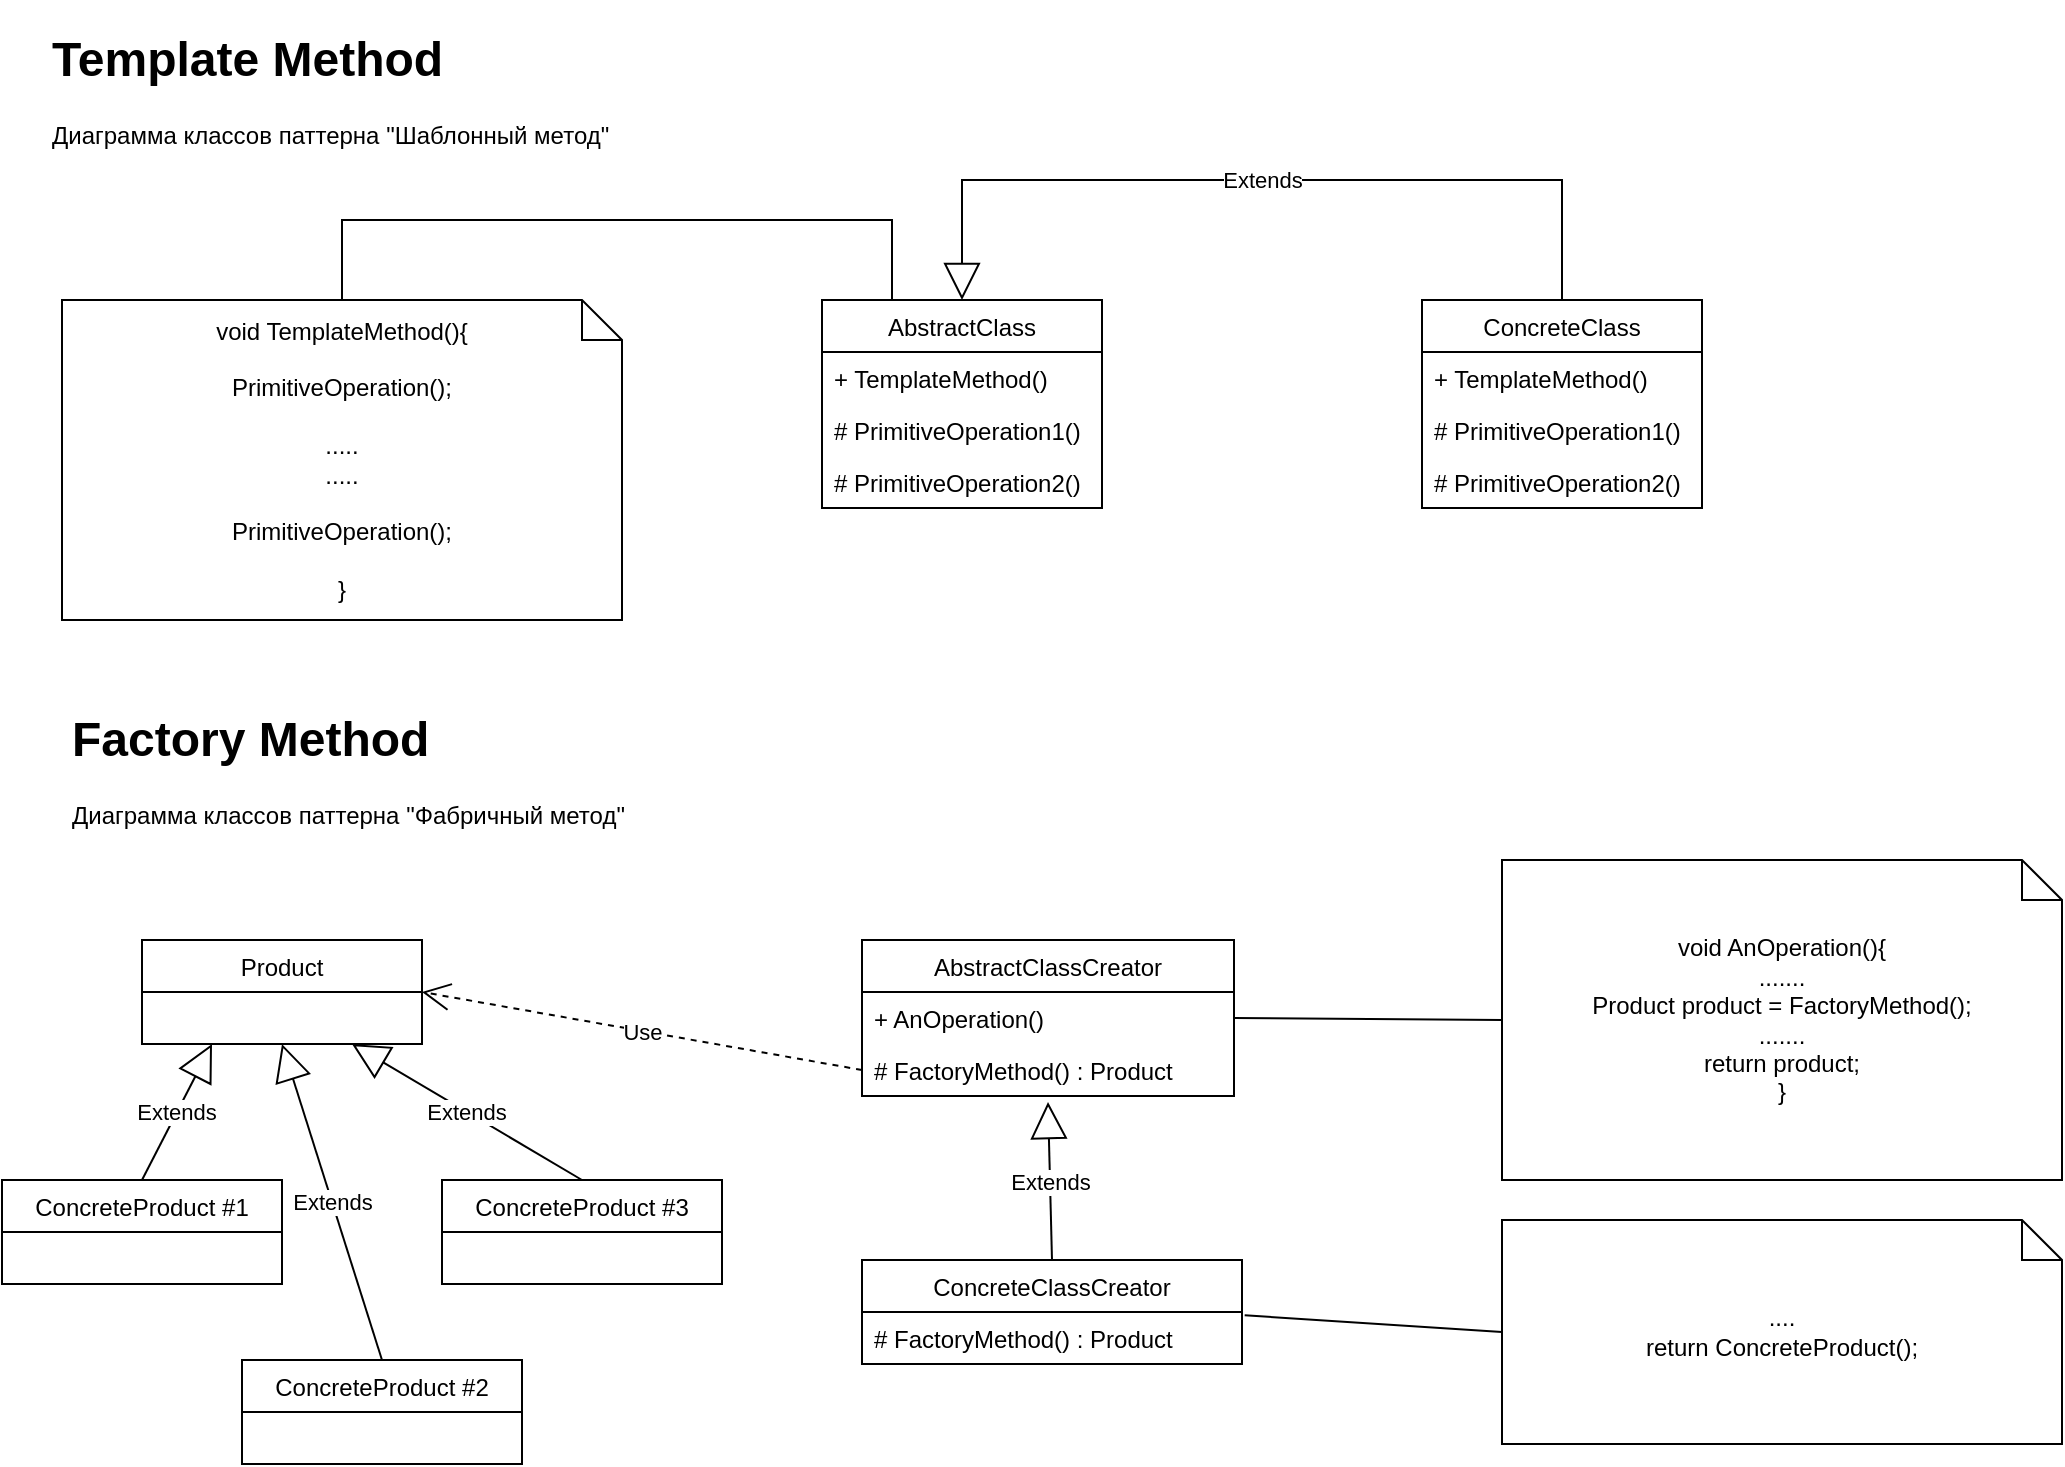 <mxfile version="24.7.5">
  <diagram id="3BfWdyxs2ekjaREb4EZb" name="Страница 1">
    <mxGraphModel dx="1036" dy="621" grid="1" gridSize="10" guides="1" tooltips="1" connect="1" arrows="1" fold="1" page="1" pageScale="1" pageWidth="1169" pageHeight="827" math="0" shadow="0">
      <root>
        <mxCell id="0" />
        <mxCell id="1" parent="0" />
        <mxCell id="y2BS_3oHQd-WPR089kLP-1" value="&lt;h1&gt;Template Method&lt;/h1&gt;&lt;p&gt;Диаграмма классов паттерна &quot;Шаблонный метод&quot;&lt;/p&gt;" style="text;html=1;strokeColor=none;fillColor=none;spacing=5;spacingTop=-20;whiteSpace=wrap;overflow=hidden;rounded=0;" parent="1" vertex="1">
          <mxGeometry x="30" y="20" width="290" height="70" as="geometry" />
        </mxCell>
        <mxCell id="y2BS_3oHQd-WPR089kLP-6" value="AbstractClass" style="swimlane;fontStyle=0;childLayout=stackLayout;horizontal=1;startSize=26;fillColor=none;horizontalStack=0;resizeParent=1;resizeParentMax=0;resizeLast=0;collapsible=1;marginBottom=0;" parent="1" vertex="1">
          <mxGeometry x="420" y="160" width="140" height="104" as="geometry" />
        </mxCell>
        <mxCell id="y2BS_3oHQd-WPR089kLP-7" value="+ TemplateMethod()" style="text;strokeColor=none;fillColor=none;align=left;verticalAlign=top;spacingLeft=4;spacingRight=4;overflow=hidden;rotatable=0;points=[[0,0.5],[1,0.5]];portConstraint=eastwest;" parent="y2BS_3oHQd-WPR089kLP-6" vertex="1">
          <mxGeometry y="26" width="140" height="26" as="geometry" />
        </mxCell>
        <mxCell id="y2BS_3oHQd-WPR089kLP-8" value="# PrimitiveOperation1()" style="text;strokeColor=none;fillColor=none;align=left;verticalAlign=top;spacingLeft=4;spacingRight=4;overflow=hidden;rotatable=0;points=[[0,0.5],[1,0.5]];portConstraint=eastwest;" parent="y2BS_3oHQd-WPR089kLP-6" vertex="1">
          <mxGeometry y="52" width="140" height="26" as="geometry" />
        </mxCell>
        <mxCell id="y2BS_3oHQd-WPR089kLP-9" value="# PrimitiveOperation2()" style="text;strokeColor=none;fillColor=none;align=left;verticalAlign=top;spacingLeft=4;spacingRight=4;overflow=hidden;rotatable=0;points=[[0,0.5],[1,0.5]];portConstraint=eastwest;" parent="y2BS_3oHQd-WPR089kLP-6" vertex="1">
          <mxGeometry y="78" width="140" height="26" as="geometry" />
        </mxCell>
        <mxCell id="y2BS_3oHQd-WPR089kLP-10" value="ConcreteClass" style="swimlane;fontStyle=0;childLayout=stackLayout;horizontal=1;startSize=26;fillColor=none;horizontalStack=0;resizeParent=1;resizeParentMax=0;resizeLast=0;collapsible=1;marginBottom=0;" parent="1" vertex="1">
          <mxGeometry x="720" y="160" width="140" height="104" as="geometry" />
        </mxCell>
        <mxCell id="y2BS_3oHQd-WPR089kLP-11" value="+ TemplateMethod()" style="text;strokeColor=none;fillColor=none;align=left;verticalAlign=top;spacingLeft=4;spacingRight=4;overflow=hidden;rotatable=0;points=[[0,0.5],[1,0.5]];portConstraint=eastwest;" parent="y2BS_3oHQd-WPR089kLP-10" vertex="1">
          <mxGeometry y="26" width="140" height="26" as="geometry" />
        </mxCell>
        <mxCell id="y2BS_3oHQd-WPR089kLP-12" value="# PrimitiveOperation1()" style="text;strokeColor=none;fillColor=none;align=left;verticalAlign=top;spacingLeft=4;spacingRight=4;overflow=hidden;rotatable=0;points=[[0,0.5],[1,0.5]];portConstraint=eastwest;" parent="y2BS_3oHQd-WPR089kLP-10" vertex="1">
          <mxGeometry y="52" width="140" height="26" as="geometry" />
        </mxCell>
        <mxCell id="y2BS_3oHQd-WPR089kLP-13" value="# PrimitiveOperation2()" style="text;strokeColor=none;fillColor=none;align=left;verticalAlign=top;spacingLeft=4;spacingRight=4;overflow=hidden;rotatable=0;points=[[0,0.5],[1,0.5]];portConstraint=eastwest;" parent="y2BS_3oHQd-WPR089kLP-10" vertex="1">
          <mxGeometry y="78" width="140" height="26" as="geometry" />
        </mxCell>
        <mxCell id="y2BS_3oHQd-WPR089kLP-14" value="Extends" style="endArrow=block;endSize=16;endFill=0;html=1;rounded=0;exitX=0.5;exitY=0;exitDx=0;exitDy=0;entryX=0.5;entryY=0;entryDx=0;entryDy=0;" parent="1" source="y2BS_3oHQd-WPR089kLP-10" target="y2BS_3oHQd-WPR089kLP-6" edge="1">
          <mxGeometry width="160" relative="1" as="geometry">
            <mxPoint x="610" y="100" as="sourcePoint" />
            <mxPoint x="570" y="40" as="targetPoint" />
            <Array as="points">
              <mxPoint x="790" y="100" />
              <mxPoint x="490" y="100" />
            </Array>
          </mxGeometry>
        </mxCell>
        <mxCell id="y2BS_3oHQd-WPR089kLP-15" value="void TemplateMethod(){&lt;br&gt;&lt;br&gt;PrimitiveOperation();&lt;br&gt;&lt;br&gt;.....&lt;br&gt;.....&lt;br&gt;&lt;br&gt;PrimitiveOperation();&lt;br&gt;&lt;br&gt;}" style="shape=note;size=20;whiteSpace=wrap;html=1;" parent="1" vertex="1">
          <mxGeometry x="40" y="160" width="280" height="160" as="geometry" />
        </mxCell>
        <mxCell id="y2BS_3oHQd-WPR089kLP-17" value="" style="endArrow=none;html=1;rounded=0;exitX=0.5;exitY=0;exitDx=0;exitDy=0;exitPerimeter=0;entryX=0.25;entryY=0;entryDx=0;entryDy=0;" parent="1" source="y2BS_3oHQd-WPR089kLP-15" target="y2BS_3oHQd-WPR089kLP-6" edge="1">
          <mxGeometry relative="1" as="geometry">
            <mxPoint x="250" y="330" as="sourcePoint" />
            <mxPoint x="410" y="330" as="targetPoint" />
            <Array as="points">
              <mxPoint x="180" y="120" />
              <mxPoint x="455" y="120" />
            </Array>
          </mxGeometry>
        </mxCell>
        <mxCell id="y2BS_3oHQd-WPR089kLP-18" value="&lt;h1&gt;Factory Method&lt;/h1&gt;&lt;p&gt;Диаграмма классов паттерна &quot;Фабричный метод&quot;&lt;/p&gt;" style="text;html=1;strokeColor=none;fillColor=none;spacing=5;spacingTop=-20;whiteSpace=wrap;overflow=hidden;rounded=0;" parent="1" vertex="1">
          <mxGeometry x="40" y="360" width="290" height="70" as="geometry" />
        </mxCell>
        <mxCell id="y2BS_3oHQd-WPR089kLP-19" value="AbstractClassCreator" style="swimlane;fontStyle=0;childLayout=stackLayout;horizontal=1;startSize=26;fillColor=none;horizontalStack=0;resizeParent=1;resizeParentMax=0;resizeLast=0;collapsible=1;marginBottom=0;" parent="1" vertex="1">
          <mxGeometry x="440" y="480" width="186" height="78" as="geometry" />
        </mxCell>
        <mxCell id="y2BS_3oHQd-WPR089kLP-20" value="+ AnOperation()" style="text;strokeColor=none;fillColor=none;align=left;verticalAlign=top;spacingLeft=4;spacingRight=4;overflow=hidden;rotatable=0;points=[[0,0.5],[1,0.5]];portConstraint=eastwest;" parent="y2BS_3oHQd-WPR089kLP-19" vertex="1">
          <mxGeometry y="26" width="186" height="26" as="geometry" />
        </mxCell>
        <mxCell id="y2BS_3oHQd-WPR089kLP-22" value="# FactoryMethod() : Product" style="text;strokeColor=none;fillColor=none;align=left;verticalAlign=top;spacingLeft=4;spacingRight=4;overflow=hidden;rotatable=0;points=[[0,0.5],[1,0.5]];portConstraint=eastwest;" parent="y2BS_3oHQd-WPR089kLP-19" vertex="1">
          <mxGeometry y="52" width="186" height="26" as="geometry" />
        </mxCell>
        <mxCell id="y2BS_3oHQd-WPR089kLP-23" value="Product" style="swimlane;fontStyle=0;childLayout=stackLayout;horizontal=1;startSize=26;fillColor=none;horizontalStack=0;resizeParent=1;resizeParentMax=0;resizeLast=0;collapsible=1;marginBottom=0;" parent="1" vertex="1">
          <mxGeometry x="80" y="480" width="140" height="52" as="geometry" />
        </mxCell>
        <mxCell id="y2BS_3oHQd-WPR089kLP-27" value="ConcreteProduct #1" style="swimlane;fontStyle=0;childLayout=stackLayout;horizontal=1;startSize=26;fillColor=none;horizontalStack=0;resizeParent=1;resizeParentMax=0;resizeLast=0;collapsible=1;marginBottom=0;" parent="1" vertex="1">
          <mxGeometry x="10" y="600" width="140" height="52" as="geometry" />
        </mxCell>
        <mxCell id="y2BS_3oHQd-WPR089kLP-28" value="ConcreteProduct #2" style="swimlane;fontStyle=0;childLayout=stackLayout;horizontal=1;startSize=26;fillColor=none;horizontalStack=0;resizeParent=1;resizeParentMax=0;resizeLast=0;collapsible=1;marginBottom=0;" parent="1" vertex="1">
          <mxGeometry x="130" y="690" width="140" height="52" as="geometry" />
        </mxCell>
        <mxCell id="y2BS_3oHQd-WPR089kLP-29" value="ConcreteProduct #3" style="swimlane;fontStyle=0;childLayout=stackLayout;horizontal=1;startSize=26;fillColor=none;horizontalStack=0;resizeParent=1;resizeParentMax=0;resizeLast=0;collapsible=1;marginBottom=0;" parent="1" vertex="1">
          <mxGeometry x="230" y="600" width="140" height="52" as="geometry" />
        </mxCell>
        <mxCell id="y2BS_3oHQd-WPR089kLP-30" value="Extends" style="endArrow=block;endSize=16;endFill=0;html=1;rounded=0;exitX=0.5;exitY=0;exitDx=0;exitDy=0;entryX=0.25;entryY=1;entryDx=0;entryDy=0;" parent="1" source="y2BS_3oHQd-WPR089kLP-27" target="y2BS_3oHQd-WPR089kLP-23" edge="1">
          <mxGeometry width="160" relative="1" as="geometry">
            <mxPoint x="830" y="420" as="sourcePoint" />
            <mxPoint x="990" y="420" as="targetPoint" />
          </mxGeometry>
        </mxCell>
        <mxCell id="y2BS_3oHQd-WPR089kLP-31" value="Extends" style="endArrow=block;endSize=16;endFill=0;html=1;rounded=0;exitX=0.5;exitY=0;exitDx=0;exitDy=0;entryX=0.5;entryY=1;entryDx=0;entryDy=0;" parent="1" source="y2BS_3oHQd-WPR089kLP-28" target="y2BS_3oHQd-WPR089kLP-23" edge="1">
          <mxGeometry width="160" relative="1" as="geometry">
            <mxPoint x="840.0" y="479.17" as="sourcePoint" />
            <mxPoint x="1000" y="479.17" as="targetPoint" />
          </mxGeometry>
        </mxCell>
        <mxCell id="y2BS_3oHQd-WPR089kLP-32" value="Extends" style="endArrow=block;endSize=16;endFill=0;html=1;rounded=0;exitX=0.5;exitY=0;exitDx=0;exitDy=0;entryX=0.75;entryY=1;entryDx=0;entryDy=0;" parent="1" source="y2BS_3oHQd-WPR089kLP-29" target="y2BS_3oHQd-WPR089kLP-23" edge="1">
          <mxGeometry width="160" relative="1" as="geometry">
            <mxPoint x="850.0" y="520" as="sourcePoint" />
            <mxPoint x="1010" y="520" as="targetPoint" />
          </mxGeometry>
        </mxCell>
        <mxCell id="y2BS_3oHQd-WPR089kLP-33" value="Use" style="endArrow=open;endSize=12;dashed=1;html=1;rounded=0;exitX=0;exitY=0.5;exitDx=0;exitDy=0;entryX=1;entryY=0.5;entryDx=0;entryDy=0;" parent="1" source="y2BS_3oHQd-WPR089kLP-22" target="y2BS_3oHQd-WPR089kLP-23" edge="1">
          <mxGeometry width="160" relative="1" as="geometry">
            <mxPoint x="590" y="670" as="sourcePoint" />
            <mxPoint x="750" y="670" as="targetPoint" />
          </mxGeometry>
        </mxCell>
        <mxCell id="y2BS_3oHQd-WPR089kLP-34" value="void AnOperation(){&lt;br&gt;.......&lt;br&gt;Product product = FactoryMethod();&lt;br&gt;.......&lt;br&gt;return product;&lt;br&gt;}" style="shape=note;size=20;whiteSpace=wrap;html=1;" parent="1" vertex="1">
          <mxGeometry x="760" y="440" width="280" height="160" as="geometry" />
        </mxCell>
        <mxCell id="y2BS_3oHQd-WPR089kLP-36" value="" style="endArrow=none;html=1;rounded=0;exitX=1;exitY=0.5;exitDx=0;exitDy=0;entryX=0;entryY=0.5;entryDx=0;entryDy=0;entryPerimeter=0;" parent="1" source="y2BS_3oHQd-WPR089kLP-20" target="y2BS_3oHQd-WPR089kLP-34" edge="1">
          <mxGeometry relative="1" as="geometry">
            <mxPoint x="640" y="430" as="sourcePoint" />
            <mxPoint x="800" y="430" as="targetPoint" />
          </mxGeometry>
        </mxCell>
        <mxCell id="y2BS_3oHQd-WPR089kLP-37" value="ConcreteClassCreator" style="swimlane;fontStyle=0;childLayout=stackLayout;horizontal=1;startSize=26;fillColor=none;horizontalStack=0;resizeParent=1;resizeParentMax=0;resizeLast=0;collapsible=1;marginBottom=0;" parent="1" vertex="1">
          <mxGeometry x="440" y="640" width="190" height="52" as="geometry" />
        </mxCell>
        <mxCell id="y2BS_3oHQd-WPR089kLP-38" value="# FactoryMethod() : Product" style="text;strokeColor=none;fillColor=none;align=left;verticalAlign=top;spacingLeft=4;spacingRight=4;overflow=hidden;rotatable=0;points=[[0,0.5],[1,0.5]];portConstraint=eastwest;" parent="y2BS_3oHQd-WPR089kLP-37" vertex="1">
          <mxGeometry y="26" width="190" height="26" as="geometry" />
        </mxCell>
        <mxCell id="y2BS_3oHQd-WPR089kLP-41" value="Extends" style="endArrow=block;endSize=16;endFill=0;html=1;rounded=0;exitX=0.5;exitY=0;exitDx=0;exitDy=0;entryX=0.5;entryY=1.115;entryDx=0;entryDy=0;entryPerimeter=0;" parent="1" source="y2BS_3oHQd-WPR089kLP-37" target="y2BS_3oHQd-WPR089kLP-22" edge="1">
          <mxGeometry width="160" relative="1" as="geometry">
            <mxPoint x="720" y="680" as="sourcePoint" />
            <mxPoint x="880" y="680" as="targetPoint" />
          </mxGeometry>
        </mxCell>
        <mxCell id="y2BS_3oHQd-WPR089kLP-42" value="....&lt;br&gt;return ConcreteProduct();" style="shape=note;size=20;whiteSpace=wrap;html=1;" parent="1" vertex="1">
          <mxGeometry x="760" y="620" width="280" height="112" as="geometry" />
        </mxCell>
        <mxCell id="y2BS_3oHQd-WPR089kLP-43" value="" style="endArrow=none;html=1;rounded=0;exitX=1.007;exitY=0.064;exitDx=0;exitDy=0;exitPerimeter=0;entryX=0;entryY=0.5;entryDx=0;entryDy=0;entryPerimeter=0;" parent="1" source="y2BS_3oHQd-WPR089kLP-38" target="y2BS_3oHQd-WPR089kLP-42" edge="1">
          <mxGeometry relative="1" as="geometry">
            <mxPoint x="620" y="750" as="sourcePoint" />
            <mxPoint x="730" y="700" as="targetPoint" />
          </mxGeometry>
        </mxCell>
      </root>
    </mxGraphModel>
  </diagram>
</mxfile>
